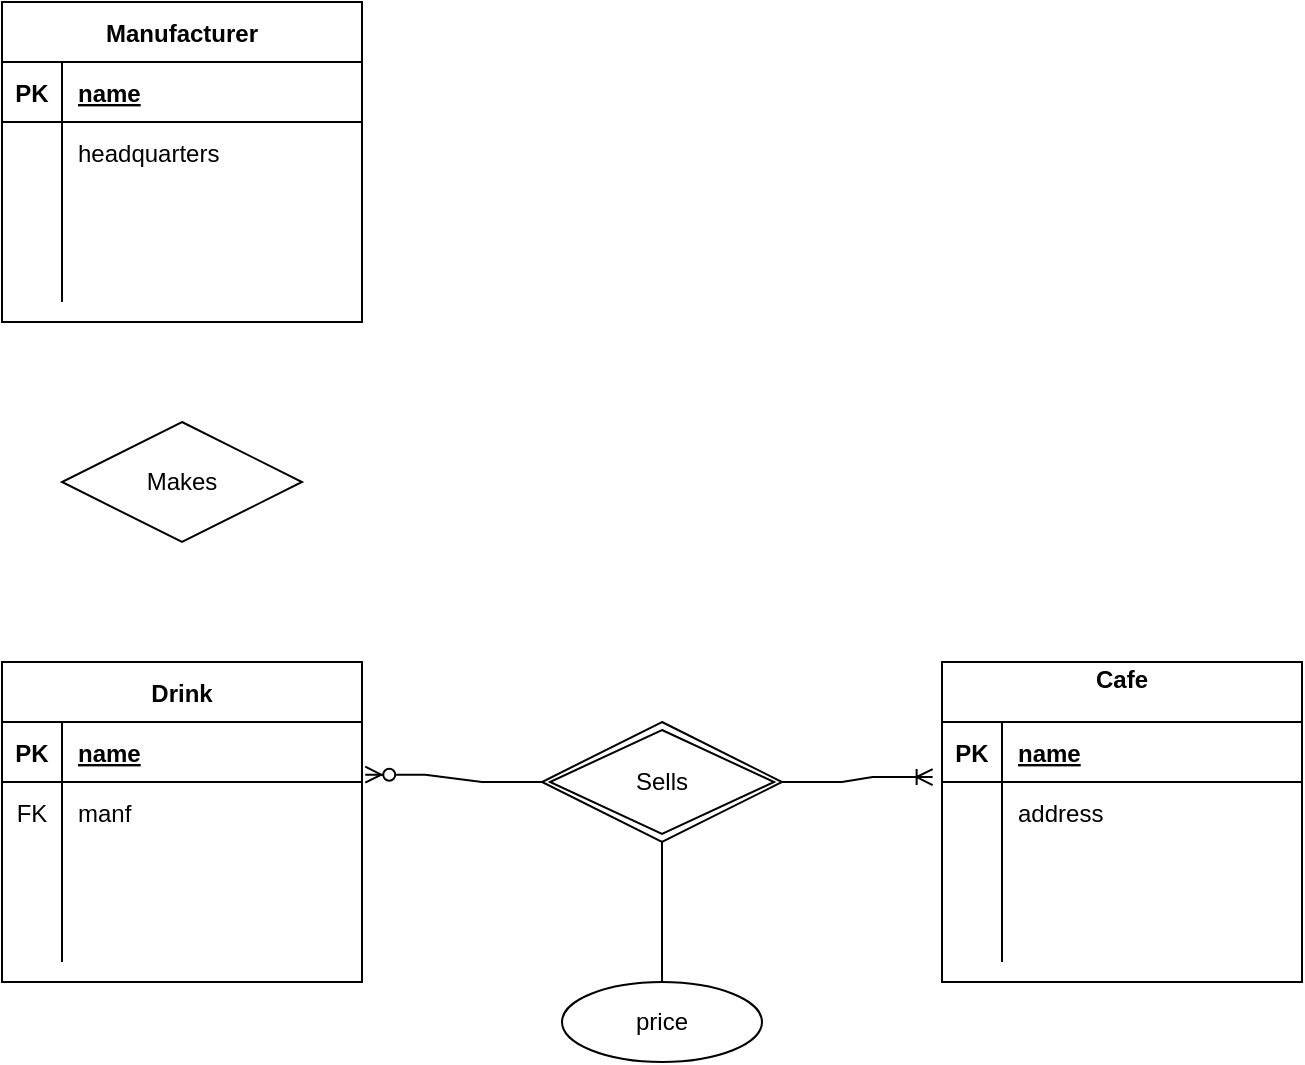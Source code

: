 <mxfile version="16.6.4" type="github">
  <diagram id="ljyNFXQq9izBrKecwo3I" name="Page-1">
    <mxGraphModel dx="993" dy="616" grid="1" gridSize="10" guides="1" tooltips="1" connect="1" arrows="1" fold="1" page="1" pageScale="1" pageWidth="850" pageHeight="1100" math="0" shadow="0">
      <root>
        <mxCell id="0" />
        <mxCell id="1" parent="0" />
        <mxCell id="X1HJ0fhIrmy3Ere6MiAh-2" value="Manufacturer" style="shape=table;startSize=30;container=1;collapsible=1;childLayout=tableLayout;fixedRows=1;rowLines=0;fontStyle=1;align=center;resizeLast=1;" vertex="1" parent="1">
          <mxGeometry x="30" y="150" width="180" height="160" as="geometry" />
        </mxCell>
        <mxCell id="X1HJ0fhIrmy3Ere6MiAh-3" value="" style="shape=tableRow;horizontal=0;startSize=0;swimlaneHead=0;swimlaneBody=0;fillColor=none;collapsible=0;dropTarget=0;points=[[0,0.5],[1,0.5]];portConstraint=eastwest;top=0;left=0;right=0;bottom=1;" vertex="1" parent="X1HJ0fhIrmy3Ere6MiAh-2">
          <mxGeometry y="30" width="180" height="30" as="geometry" />
        </mxCell>
        <mxCell id="X1HJ0fhIrmy3Ere6MiAh-4" value="PK" style="shape=partialRectangle;connectable=0;fillColor=none;top=0;left=0;bottom=0;right=0;fontStyle=1;overflow=hidden;" vertex="1" parent="X1HJ0fhIrmy3Ere6MiAh-3">
          <mxGeometry width="30" height="30" as="geometry">
            <mxRectangle width="30" height="30" as="alternateBounds" />
          </mxGeometry>
        </mxCell>
        <mxCell id="X1HJ0fhIrmy3Ere6MiAh-5" value="name" style="shape=partialRectangle;connectable=0;fillColor=none;top=0;left=0;bottom=0;right=0;align=left;spacingLeft=6;fontStyle=5;overflow=hidden;" vertex="1" parent="X1HJ0fhIrmy3Ere6MiAh-3">
          <mxGeometry x="30" width="150" height="30" as="geometry">
            <mxRectangle width="150" height="30" as="alternateBounds" />
          </mxGeometry>
        </mxCell>
        <mxCell id="X1HJ0fhIrmy3Ere6MiAh-6" value="" style="shape=tableRow;horizontal=0;startSize=0;swimlaneHead=0;swimlaneBody=0;fillColor=none;collapsible=0;dropTarget=0;points=[[0,0.5],[1,0.5]];portConstraint=eastwest;top=0;left=0;right=0;bottom=0;" vertex="1" parent="X1HJ0fhIrmy3Ere6MiAh-2">
          <mxGeometry y="60" width="180" height="30" as="geometry" />
        </mxCell>
        <mxCell id="X1HJ0fhIrmy3Ere6MiAh-7" value="" style="shape=partialRectangle;connectable=0;fillColor=none;top=0;left=0;bottom=0;right=0;editable=1;overflow=hidden;" vertex="1" parent="X1HJ0fhIrmy3Ere6MiAh-6">
          <mxGeometry width="30" height="30" as="geometry">
            <mxRectangle width="30" height="30" as="alternateBounds" />
          </mxGeometry>
        </mxCell>
        <mxCell id="X1HJ0fhIrmy3Ere6MiAh-8" value="headquarters" style="shape=partialRectangle;connectable=0;fillColor=none;top=0;left=0;bottom=0;right=0;align=left;spacingLeft=6;overflow=hidden;" vertex="1" parent="X1HJ0fhIrmy3Ere6MiAh-6">
          <mxGeometry x="30" width="150" height="30" as="geometry">
            <mxRectangle width="150" height="30" as="alternateBounds" />
          </mxGeometry>
        </mxCell>
        <mxCell id="X1HJ0fhIrmy3Ere6MiAh-9" value="" style="shape=tableRow;horizontal=0;startSize=0;swimlaneHead=0;swimlaneBody=0;fillColor=none;collapsible=0;dropTarget=0;points=[[0,0.5],[1,0.5]];portConstraint=eastwest;top=0;left=0;right=0;bottom=0;" vertex="1" parent="X1HJ0fhIrmy3Ere6MiAh-2">
          <mxGeometry y="90" width="180" height="30" as="geometry" />
        </mxCell>
        <mxCell id="X1HJ0fhIrmy3Ere6MiAh-10" value="" style="shape=partialRectangle;connectable=0;fillColor=none;top=0;left=0;bottom=0;right=0;editable=1;overflow=hidden;" vertex="1" parent="X1HJ0fhIrmy3Ere6MiAh-9">
          <mxGeometry width="30" height="30" as="geometry">
            <mxRectangle width="30" height="30" as="alternateBounds" />
          </mxGeometry>
        </mxCell>
        <mxCell id="X1HJ0fhIrmy3Ere6MiAh-11" value="" style="shape=partialRectangle;connectable=0;fillColor=none;top=0;left=0;bottom=0;right=0;align=left;spacingLeft=6;overflow=hidden;" vertex="1" parent="X1HJ0fhIrmy3Ere6MiAh-9">
          <mxGeometry x="30" width="150" height="30" as="geometry">
            <mxRectangle width="150" height="30" as="alternateBounds" />
          </mxGeometry>
        </mxCell>
        <mxCell id="X1HJ0fhIrmy3Ere6MiAh-12" value="" style="shape=tableRow;horizontal=0;startSize=0;swimlaneHead=0;swimlaneBody=0;fillColor=none;collapsible=0;dropTarget=0;points=[[0,0.5],[1,0.5]];portConstraint=eastwest;top=0;left=0;right=0;bottom=0;" vertex="1" parent="X1HJ0fhIrmy3Ere6MiAh-2">
          <mxGeometry y="120" width="180" height="30" as="geometry" />
        </mxCell>
        <mxCell id="X1HJ0fhIrmy3Ere6MiAh-13" value="" style="shape=partialRectangle;connectable=0;fillColor=none;top=0;left=0;bottom=0;right=0;editable=1;overflow=hidden;" vertex="1" parent="X1HJ0fhIrmy3Ere6MiAh-12">
          <mxGeometry width="30" height="30" as="geometry">
            <mxRectangle width="30" height="30" as="alternateBounds" />
          </mxGeometry>
        </mxCell>
        <mxCell id="X1HJ0fhIrmy3Ere6MiAh-14" value="" style="shape=partialRectangle;connectable=0;fillColor=none;top=0;left=0;bottom=0;right=0;align=left;spacingLeft=6;overflow=hidden;" vertex="1" parent="X1HJ0fhIrmy3Ere6MiAh-12">
          <mxGeometry x="30" width="150" height="30" as="geometry">
            <mxRectangle width="150" height="30" as="alternateBounds" />
          </mxGeometry>
        </mxCell>
        <mxCell id="X1HJ0fhIrmy3Ere6MiAh-15" value="Drink" style="shape=table;startSize=30;container=1;collapsible=1;childLayout=tableLayout;fixedRows=1;rowLines=0;fontStyle=1;align=center;resizeLast=1;" vertex="1" parent="1">
          <mxGeometry x="30" y="480" width="180" height="160" as="geometry" />
        </mxCell>
        <mxCell id="X1HJ0fhIrmy3Ere6MiAh-16" value="" style="shape=tableRow;horizontal=0;startSize=0;swimlaneHead=0;swimlaneBody=0;fillColor=none;collapsible=0;dropTarget=0;points=[[0,0.5],[1,0.5]];portConstraint=eastwest;top=0;left=0;right=0;bottom=1;" vertex="1" parent="X1HJ0fhIrmy3Ere6MiAh-15">
          <mxGeometry y="30" width="180" height="30" as="geometry" />
        </mxCell>
        <mxCell id="X1HJ0fhIrmy3Ere6MiAh-17" value="PK" style="shape=partialRectangle;connectable=0;fillColor=none;top=0;left=0;bottom=0;right=0;fontStyle=1;overflow=hidden;" vertex="1" parent="X1HJ0fhIrmy3Ere6MiAh-16">
          <mxGeometry width="30" height="30" as="geometry">
            <mxRectangle width="30" height="30" as="alternateBounds" />
          </mxGeometry>
        </mxCell>
        <mxCell id="X1HJ0fhIrmy3Ere6MiAh-18" value="name" style="shape=partialRectangle;connectable=0;fillColor=none;top=0;left=0;bottom=0;right=0;align=left;spacingLeft=6;fontStyle=5;overflow=hidden;" vertex="1" parent="X1HJ0fhIrmy3Ere6MiAh-16">
          <mxGeometry x="30" width="150" height="30" as="geometry">
            <mxRectangle width="150" height="30" as="alternateBounds" />
          </mxGeometry>
        </mxCell>
        <mxCell id="X1HJ0fhIrmy3Ere6MiAh-19" value="" style="shape=tableRow;horizontal=0;startSize=0;swimlaneHead=0;swimlaneBody=0;fillColor=none;collapsible=0;dropTarget=0;points=[[0,0.5],[1,0.5]];portConstraint=eastwest;top=0;left=0;right=0;bottom=0;" vertex="1" parent="X1HJ0fhIrmy3Ere6MiAh-15">
          <mxGeometry y="60" width="180" height="30" as="geometry" />
        </mxCell>
        <mxCell id="X1HJ0fhIrmy3Ere6MiAh-20" value="FK" style="shape=partialRectangle;connectable=0;fillColor=none;top=0;left=0;bottom=0;right=0;editable=1;overflow=hidden;" vertex="1" parent="X1HJ0fhIrmy3Ere6MiAh-19">
          <mxGeometry width="30" height="30" as="geometry">
            <mxRectangle width="30" height="30" as="alternateBounds" />
          </mxGeometry>
        </mxCell>
        <mxCell id="X1HJ0fhIrmy3Ere6MiAh-21" value="manf" style="shape=partialRectangle;connectable=0;fillColor=none;top=0;left=0;bottom=0;right=0;align=left;spacingLeft=6;overflow=hidden;" vertex="1" parent="X1HJ0fhIrmy3Ere6MiAh-19">
          <mxGeometry x="30" width="150" height="30" as="geometry">
            <mxRectangle width="150" height="30" as="alternateBounds" />
          </mxGeometry>
        </mxCell>
        <mxCell id="X1HJ0fhIrmy3Ere6MiAh-22" value="" style="shape=tableRow;horizontal=0;startSize=0;swimlaneHead=0;swimlaneBody=0;fillColor=none;collapsible=0;dropTarget=0;points=[[0,0.5],[1,0.5]];portConstraint=eastwest;top=0;left=0;right=0;bottom=0;" vertex="1" parent="X1HJ0fhIrmy3Ere6MiAh-15">
          <mxGeometry y="90" width="180" height="30" as="geometry" />
        </mxCell>
        <mxCell id="X1HJ0fhIrmy3Ere6MiAh-23" value="" style="shape=partialRectangle;connectable=0;fillColor=none;top=0;left=0;bottom=0;right=0;editable=1;overflow=hidden;" vertex="1" parent="X1HJ0fhIrmy3Ere6MiAh-22">
          <mxGeometry width="30" height="30" as="geometry">
            <mxRectangle width="30" height="30" as="alternateBounds" />
          </mxGeometry>
        </mxCell>
        <mxCell id="X1HJ0fhIrmy3Ere6MiAh-24" value="" style="shape=partialRectangle;connectable=0;fillColor=none;top=0;left=0;bottom=0;right=0;align=left;spacingLeft=6;overflow=hidden;" vertex="1" parent="X1HJ0fhIrmy3Ere6MiAh-22">
          <mxGeometry x="30" width="150" height="30" as="geometry">
            <mxRectangle width="150" height="30" as="alternateBounds" />
          </mxGeometry>
        </mxCell>
        <mxCell id="X1HJ0fhIrmy3Ere6MiAh-25" value="" style="shape=tableRow;horizontal=0;startSize=0;swimlaneHead=0;swimlaneBody=0;fillColor=none;collapsible=0;dropTarget=0;points=[[0,0.5],[1,0.5]];portConstraint=eastwest;top=0;left=0;right=0;bottom=0;" vertex="1" parent="X1HJ0fhIrmy3Ere6MiAh-15">
          <mxGeometry y="120" width="180" height="30" as="geometry" />
        </mxCell>
        <mxCell id="X1HJ0fhIrmy3Ere6MiAh-26" value="" style="shape=partialRectangle;connectable=0;fillColor=none;top=0;left=0;bottom=0;right=0;editable=1;overflow=hidden;" vertex="1" parent="X1HJ0fhIrmy3Ere6MiAh-25">
          <mxGeometry width="30" height="30" as="geometry">
            <mxRectangle width="30" height="30" as="alternateBounds" />
          </mxGeometry>
        </mxCell>
        <mxCell id="X1HJ0fhIrmy3Ere6MiAh-27" value="" style="shape=partialRectangle;connectable=0;fillColor=none;top=0;left=0;bottom=0;right=0;align=left;spacingLeft=6;overflow=hidden;" vertex="1" parent="X1HJ0fhIrmy3Ere6MiAh-25">
          <mxGeometry x="30" width="150" height="30" as="geometry">
            <mxRectangle width="150" height="30" as="alternateBounds" />
          </mxGeometry>
        </mxCell>
        <mxCell id="X1HJ0fhIrmy3Ere6MiAh-28" value="Cafe&#xa;" style="shape=table;startSize=30;container=1;collapsible=1;childLayout=tableLayout;fixedRows=1;rowLines=0;fontStyle=1;align=center;resizeLast=1;" vertex="1" parent="1">
          <mxGeometry x="500" y="480" width="180" height="160" as="geometry" />
        </mxCell>
        <mxCell id="X1HJ0fhIrmy3Ere6MiAh-29" value="" style="shape=tableRow;horizontal=0;startSize=0;swimlaneHead=0;swimlaneBody=0;fillColor=none;collapsible=0;dropTarget=0;points=[[0,0.5],[1,0.5]];portConstraint=eastwest;top=0;left=0;right=0;bottom=1;" vertex="1" parent="X1HJ0fhIrmy3Ere6MiAh-28">
          <mxGeometry y="30" width="180" height="30" as="geometry" />
        </mxCell>
        <mxCell id="X1HJ0fhIrmy3Ere6MiAh-30" value="PK" style="shape=partialRectangle;connectable=0;fillColor=none;top=0;left=0;bottom=0;right=0;fontStyle=1;overflow=hidden;" vertex="1" parent="X1HJ0fhIrmy3Ere6MiAh-29">
          <mxGeometry width="30" height="30" as="geometry">
            <mxRectangle width="30" height="30" as="alternateBounds" />
          </mxGeometry>
        </mxCell>
        <mxCell id="X1HJ0fhIrmy3Ere6MiAh-31" value="name" style="shape=partialRectangle;connectable=0;fillColor=none;top=0;left=0;bottom=0;right=0;align=left;spacingLeft=6;fontStyle=5;overflow=hidden;" vertex="1" parent="X1HJ0fhIrmy3Ere6MiAh-29">
          <mxGeometry x="30" width="150" height="30" as="geometry">
            <mxRectangle width="150" height="30" as="alternateBounds" />
          </mxGeometry>
        </mxCell>
        <mxCell id="X1HJ0fhIrmy3Ere6MiAh-32" value="" style="shape=tableRow;horizontal=0;startSize=0;swimlaneHead=0;swimlaneBody=0;fillColor=none;collapsible=0;dropTarget=0;points=[[0,0.5],[1,0.5]];portConstraint=eastwest;top=0;left=0;right=0;bottom=0;" vertex="1" parent="X1HJ0fhIrmy3Ere6MiAh-28">
          <mxGeometry y="60" width="180" height="30" as="geometry" />
        </mxCell>
        <mxCell id="X1HJ0fhIrmy3Ere6MiAh-33" value="" style="shape=partialRectangle;connectable=0;fillColor=none;top=0;left=0;bottom=0;right=0;editable=1;overflow=hidden;" vertex="1" parent="X1HJ0fhIrmy3Ere6MiAh-32">
          <mxGeometry width="30" height="30" as="geometry">
            <mxRectangle width="30" height="30" as="alternateBounds" />
          </mxGeometry>
        </mxCell>
        <mxCell id="X1HJ0fhIrmy3Ere6MiAh-34" value="address" style="shape=partialRectangle;connectable=0;fillColor=none;top=0;left=0;bottom=0;right=0;align=left;spacingLeft=6;overflow=hidden;" vertex="1" parent="X1HJ0fhIrmy3Ere6MiAh-32">
          <mxGeometry x="30" width="150" height="30" as="geometry">
            <mxRectangle width="150" height="30" as="alternateBounds" />
          </mxGeometry>
        </mxCell>
        <mxCell id="X1HJ0fhIrmy3Ere6MiAh-35" value="" style="shape=tableRow;horizontal=0;startSize=0;swimlaneHead=0;swimlaneBody=0;fillColor=none;collapsible=0;dropTarget=0;points=[[0,0.5],[1,0.5]];portConstraint=eastwest;top=0;left=0;right=0;bottom=0;" vertex="1" parent="X1HJ0fhIrmy3Ere6MiAh-28">
          <mxGeometry y="90" width="180" height="30" as="geometry" />
        </mxCell>
        <mxCell id="X1HJ0fhIrmy3Ere6MiAh-36" value="" style="shape=partialRectangle;connectable=0;fillColor=none;top=0;left=0;bottom=0;right=0;editable=1;overflow=hidden;" vertex="1" parent="X1HJ0fhIrmy3Ere6MiAh-35">
          <mxGeometry width="30" height="30" as="geometry">
            <mxRectangle width="30" height="30" as="alternateBounds" />
          </mxGeometry>
        </mxCell>
        <mxCell id="X1HJ0fhIrmy3Ere6MiAh-37" value="" style="shape=partialRectangle;connectable=0;fillColor=none;top=0;left=0;bottom=0;right=0;align=left;spacingLeft=6;overflow=hidden;" vertex="1" parent="X1HJ0fhIrmy3Ere6MiAh-35">
          <mxGeometry x="30" width="150" height="30" as="geometry">
            <mxRectangle width="150" height="30" as="alternateBounds" />
          </mxGeometry>
        </mxCell>
        <mxCell id="X1HJ0fhIrmy3Ere6MiAh-38" value="" style="shape=tableRow;horizontal=0;startSize=0;swimlaneHead=0;swimlaneBody=0;fillColor=none;collapsible=0;dropTarget=0;points=[[0,0.5],[1,0.5]];portConstraint=eastwest;top=0;left=0;right=0;bottom=0;" vertex="1" parent="X1HJ0fhIrmy3Ere6MiAh-28">
          <mxGeometry y="120" width="180" height="30" as="geometry" />
        </mxCell>
        <mxCell id="X1HJ0fhIrmy3Ere6MiAh-39" value="" style="shape=partialRectangle;connectable=0;fillColor=none;top=0;left=0;bottom=0;right=0;editable=1;overflow=hidden;" vertex="1" parent="X1HJ0fhIrmy3Ere6MiAh-38">
          <mxGeometry width="30" height="30" as="geometry">
            <mxRectangle width="30" height="30" as="alternateBounds" />
          </mxGeometry>
        </mxCell>
        <mxCell id="X1HJ0fhIrmy3Ere6MiAh-40" value="" style="shape=partialRectangle;connectable=0;fillColor=none;top=0;left=0;bottom=0;right=0;align=left;spacingLeft=6;overflow=hidden;" vertex="1" parent="X1HJ0fhIrmy3Ere6MiAh-38">
          <mxGeometry x="30" width="150" height="30" as="geometry">
            <mxRectangle width="150" height="30" as="alternateBounds" />
          </mxGeometry>
        </mxCell>
        <mxCell id="X1HJ0fhIrmy3Ere6MiAh-83" value="Makes" style="shape=rhombus;perimeter=rhombusPerimeter;whiteSpace=wrap;html=1;align=center;" vertex="1" parent="1">
          <mxGeometry x="60" y="360" width="120" height="60" as="geometry" />
        </mxCell>
        <mxCell id="X1HJ0fhIrmy3Ere6MiAh-84" value="price" style="ellipse;whiteSpace=wrap;html=1;align=center;" vertex="1" parent="1">
          <mxGeometry x="310" y="640" width="100" height="40" as="geometry" />
        </mxCell>
        <mxCell id="X1HJ0fhIrmy3Ere6MiAh-106" value="" style="endArrow=none;html=1;rounded=0;entryX=0.5;entryY=1;entryDx=0;entryDy=0;exitX=0.5;exitY=0;exitDx=0;exitDy=0;" edge="1" parent="1" source="X1HJ0fhIrmy3Ere6MiAh-84" target="X1HJ0fhIrmy3Ere6MiAh-86">
          <mxGeometry width="50" height="50" relative="1" as="geometry">
            <mxPoint x="330" y="640" as="sourcePoint" />
            <mxPoint x="420" y="580" as="targetPoint" />
          </mxGeometry>
        </mxCell>
        <mxCell id="X1HJ0fhIrmy3Ere6MiAh-108" value="" style="edgeStyle=entityRelationEdgeStyle;fontSize=12;html=1;endArrow=ERoneToMany;startArrow=none;rounded=0;entryX=-0.026;entryY=-0.082;entryDx=0;entryDy=0;entryPerimeter=0;exitX=1;exitY=0.5;exitDx=0;exitDy=0;" edge="1" parent="1" source="X1HJ0fhIrmy3Ere6MiAh-86" target="X1HJ0fhIrmy3Ere6MiAh-32">
          <mxGeometry width="100" height="100" relative="1" as="geometry">
            <mxPoint x="290" y="490" as="sourcePoint" />
            <mxPoint x="390" y="390" as="targetPoint" />
          </mxGeometry>
        </mxCell>
        <mxCell id="X1HJ0fhIrmy3Ere6MiAh-86" value="Sells" style="shape=rhombus;double=1;perimeter=rhombusPerimeter;whiteSpace=wrap;html=1;align=center;" vertex="1" parent="1">
          <mxGeometry x="300" y="510" width="120" height="60" as="geometry" />
        </mxCell>
        <mxCell id="X1HJ0fhIrmy3Ere6MiAh-109" value="" style="edgeStyle=entityRelationEdgeStyle;fontSize=12;html=1;endArrow=none;startArrow=ERzeroToMany;rounded=0;entryX=0;entryY=0.5;entryDx=0;entryDy=0;exitX=1.009;exitY=-0.122;exitDx=0;exitDy=0;exitPerimeter=0;" edge="1" parent="1" source="X1HJ0fhIrmy3Ere6MiAh-19" target="X1HJ0fhIrmy3Ere6MiAh-86">
          <mxGeometry width="100" height="100" relative="1" as="geometry">
            <mxPoint x="211.62" y="536.34" as="sourcePoint" />
            <mxPoint x="495.32" y="537.54" as="targetPoint" />
          </mxGeometry>
        </mxCell>
      </root>
    </mxGraphModel>
  </diagram>
</mxfile>
